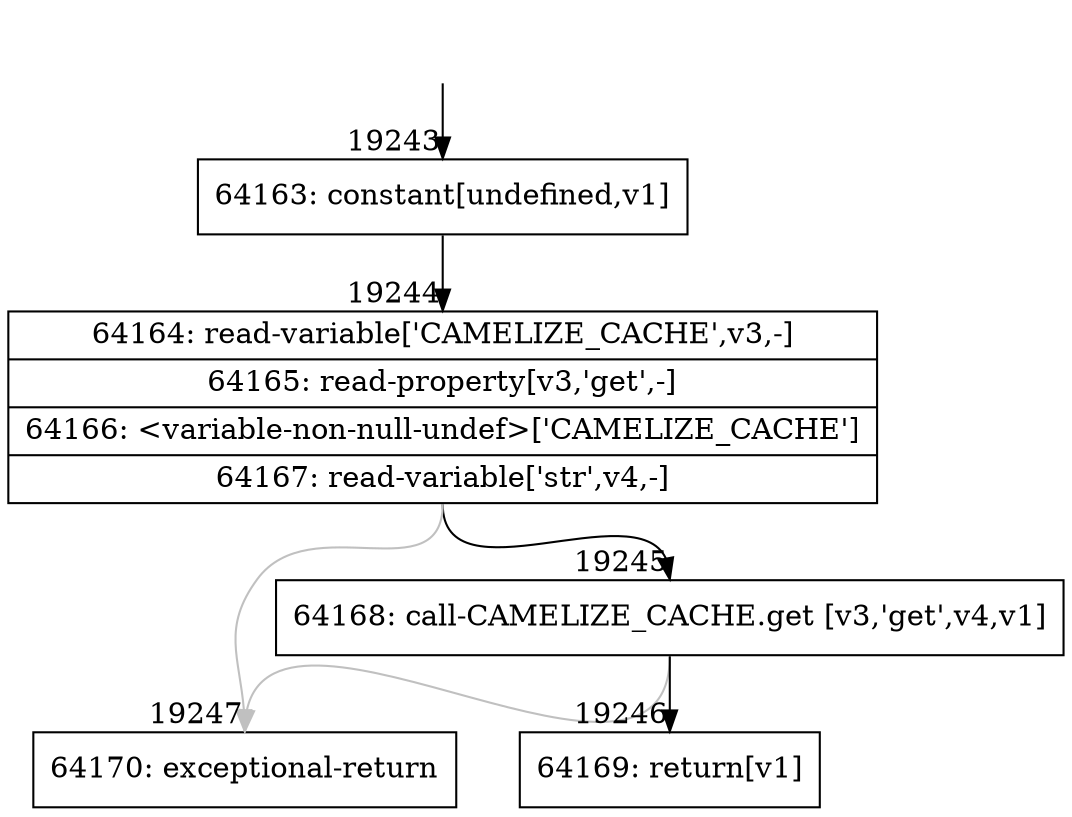 digraph {
rankdir="TD"
BB_entry1656[shape=none,label=""];
BB_entry1656 -> BB19243 [tailport=s, headport=n, headlabel="    19243"]
BB19243 [shape=record label="{64163: constant[undefined,v1]}" ] 
BB19243 -> BB19244 [tailport=s, headport=n, headlabel="      19244"]
BB19244 [shape=record label="{64164: read-variable['CAMELIZE_CACHE',v3,-]|64165: read-property[v3,'get',-]|64166: \<variable-non-null-undef\>['CAMELIZE_CACHE']|64167: read-variable['str',v4,-]}" ] 
BB19244 -> BB19245 [tailport=s, headport=n, headlabel="      19245"]
BB19244 -> BB19247 [tailport=s, headport=n, color=gray, headlabel="      19247"]
BB19245 [shape=record label="{64168: call-CAMELIZE_CACHE.get [v3,'get',v4,v1]}" ] 
BB19245 -> BB19246 [tailport=s, headport=n, headlabel="      19246"]
BB19245 -> BB19247 [tailport=s, headport=n, color=gray]
BB19246 [shape=record label="{64169: return[v1]}" ] 
BB19247 [shape=record label="{64170: exceptional-return}" ] 
//#$~ 35919
}
